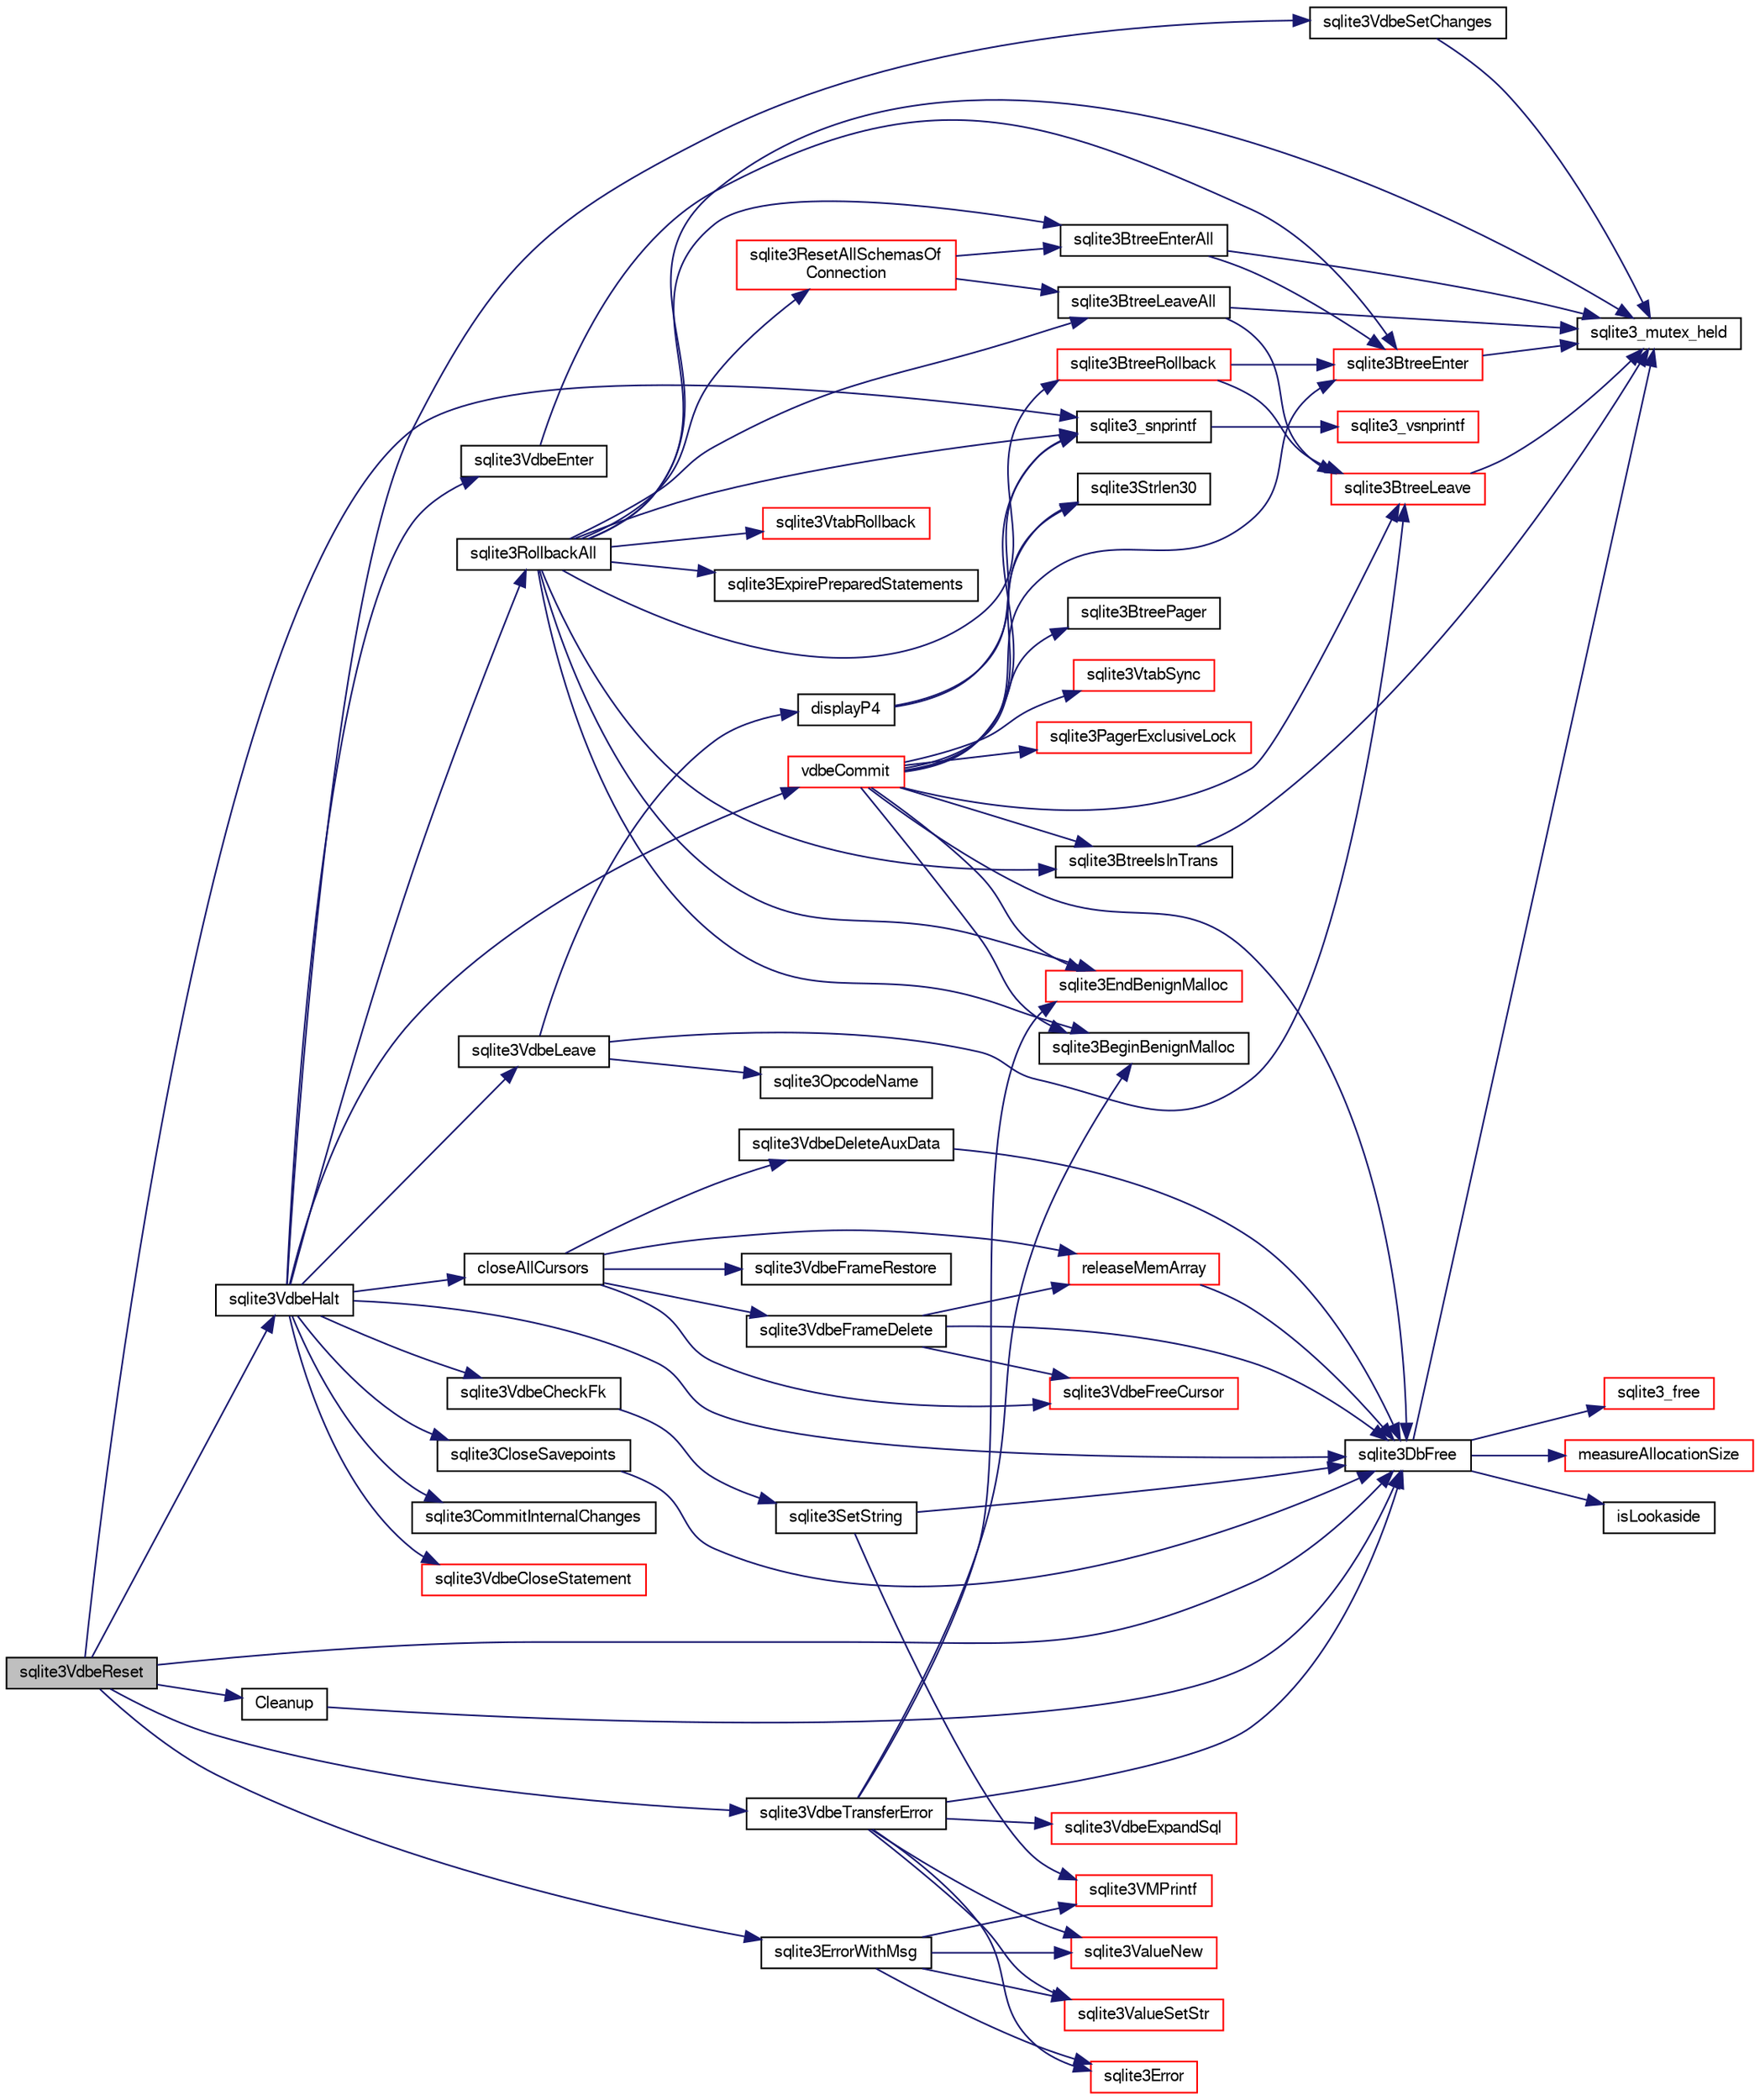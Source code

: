 digraph "sqlite3VdbeReset"
{
  edge [fontname="FreeSans",fontsize="10",labelfontname="FreeSans",labelfontsize="10"];
  node [fontname="FreeSans",fontsize="10",shape=record];
  rankdir="LR";
  Node786706 [label="sqlite3VdbeReset",height=0.2,width=0.4,color="black", fillcolor="grey75", style="filled", fontcolor="black"];
  Node786706 -> Node786707 [color="midnightblue",fontsize="10",style="solid",fontname="FreeSans"];
  Node786707 [label="sqlite3VdbeHalt",height=0.2,width=0.4,color="black", fillcolor="white", style="filled",URL="$sqlite3_8c.html#a8d1d99703d999190fbc35ecc981cb709"];
  Node786707 -> Node786708 [color="midnightblue",fontsize="10",style="solid",fontname="FreeSans"];
  Node786708 [label="closeAllCursors",height=0.2,width=0.4,color="black", fillcolor="white", style="filled",URL="$sqlite3_8c.html#af1ac189735864dd6989a8c5af4557547"];
  Node786708 -> Node786709 [color="midnightblue",fontsize="10",style="solid",fontname="FreeSans"];
  Node786709 [label="sqlite3VdbeFrameRestore",height=0.2,width=0.4,color="black", fillcolor="white", style="filled",URL="$sqlite3_8c.html#ad04b53536edf1bd8265ff3ebff3b1be5"];
  Node786708 -> Node786710 [color="midnightblue",fontsize="10",style="solid",fontname="FreeSans"];
  Node786710 [label="sqlite3VdbeFreeCursor",height=0.2,width=0.4,color="red", fillcolor="white", style="filled",URL="$sqlite3_8c.html#a0f9084083e1d0639708934630f33d6ef"];
  Node786708 -> Node787200 [color="midnightblue",fontsize="10",style="solid",fontname="FreeSans"];
  Node787200 [label="releaseMemArray",height=0.2,width=0.4,color="red", fillcolor="white", style="filled",URL="$sqlite3_8c.html#a321ef1ead88ab0c4c636971ae5cc9778"];
  Node787200 -> Node786735 [color="midnightblue",fontsize="10",style="solid",fontname="FreeSans"];
  Node786735 [label="sqlite3DbFree",height=0.2,width=0.4,color="black", fillcolor="white", style="filled",URL="$sqlite3_8c.html#ac70ab821a6607b4a1b909582dc37a069"];
  Node786735 -> Node786721 [color="midnightblue",fontsize="10",style="solid",fontname="FreeSans"];
  Node786721 [label="sqlite3_mutex_held",height=0.2,width=0.4,color="black", fillcolor="white", style="filled",URL="$sqlite3_8c.html#acf77da68932b6bc163c5e68547ecc3e7"];
  Node786735 -> Node786736 [color="midnightblue",fontsize="10",style="solid",fontname="FreeSans"];
  Node786736 [label="measureAllocationSize",height=0.2,width=0.4,color="red", fillcolor="white", style="filled",URL="$sqlite3_8c.html#a45731e644a22fdb756e2b6337224217a"];
  Node786735 -> Node786738 [color="midnightblue",fontsize="10",style="solid",fontname="FreeSans"];
  Node786738 [label="isLookaside",height=0.2,width=0.4,color="black", fillcolor="white", style="filled",URL="$sqlite3_8c.html#a770fa05ff9717b75e16f4d968a77b897"];
  Node786735 -> Node786716 [color="midnightblue",fontsize="10",style="solid",fontname="FreeSans"];
  Node786716 [label="sqlite3_free",height=0.2,width=0.4,color="red", fillcolor="white", style="filled",URL="$sqlite3_8c.html#a6552349e36a8a691af5487999ab09519"];
  Node786708 -> Node787201 [color="midnightblue",fontsize="10",style="solid",fontname="FreeSans"];
  Node787201 [label="sqlite3VdbeFrameDelete",height=0.2,width=0.4,color="black", fillcolor="white", style="filled",URL="$sqlite3_8c.html#adb3773fdfb1685857e28891f76365900"];
  Node787201 -> Node786710 [color="midnightblue",fontsize="10",style="solid",fontname="FreeSans"];
  Node787201 -> Node787200 [color="midnightblue",fontsize="10",style="solid",fontname="FreeSans"];
  Node787201 -> Node786735 [color="midnightblue",fontsize="10",style="solid",fontname="FreeSans"];
  Node786708 -> Node787202 [color="midnightblue",fontsize="10",style="solid",fontname="FreeSans"];
  Node787202 [label="sqlite3VdbeDeleteAuxData",height=0.2,width=0.4,color="black", fillcolor="white", style="filled",URL="$sqlite3_8c.html#ae1d81e055629bfc3fc26f22f51cd5941"];
  Node787202 -> Node786735 [color="midnightblue",fontsize="10",style="solid",fontname="FreeSans"];
  Node786707 -> Node787203 [color="midnightblue",fontsize="10",style="solid",fontname="FreeSans"];
  Node787203 [label="sqlite3VdbeEnter",height=0.2,width=0.4,color="black", fillcolor="white", style="filled",URL="$sqlite3_8c.html#a9e2be2ea94b096630913241be7a7c99f"];
  Node787203 -> Node787010 [color="midnightblue",fontsize="10",style="solid",fontname="FreeSans"];
  Node787010 [label="sqlite3BtreeEnter",height=0.2,width=0.4,color="red", fillcolor="white", style="filled",URL="$sqlite3_8c.html#afa05d700ca373993fe6b0525b867feff"];
  Node787010 -> Node786721 [color="midnightblue",fontsize="10",style="solid",fontname="FreeSans"];
  Node786707 -> Node787204 [color="midnightblue",fontsize="10",style="solid",fontname="FreeSans"];
  Node787204 [label="sqlite3RollbackAll",height=0.2,width=0.4,color="black", fillcolor="white", style="filled",URL="$sqlite3_8c.html#ad902dd388d73208539f557962e3fe6bb"];
  Node787204 -> Node786721 [color="midnightblue",fontsize="10",style="solid",fontname="FreeSans"];
  Node787204 -> Node786839 [color="midnightblue",fontsize="10",style="solid",fontname="FreeSans"];
  Node786839 [label="sqlite3BeginBenignMalloc",height=0.2,width=0.4,color="black", fillcolor="white", style="filled",URL="$sqlite3_8c.html#a3344c0e2b1b6df701a1cb326602fac14"];
  Node787204 -> Node787205 [color="midnightblue",fontsize="10",style="solid",fontname="FreeSans"];
  Node787205 [label="sqlite3BtreeEnterAll",height=0.2,width=0.4,color="black", fillcolor="white", style="filled",URL="$sqlite3_8c.html#a7e8c5e623a61d322d3622c3e6202d735"];
  Node787205 -> Node786721 [color="midnightblue",fontsize="10",style="solid",fontname="FreeSans"];
  Node787205 -> Node787010 [color="midnightblue",fontsize="10",style="solid",fontname="FreeSans"];
  Node787204 -> Node787206 [color="midnightblue",fontsize="10",style="solid",fontname="FreeSans"];
  Node787206 [label="sqlite3BtreeIsInTrans",height=0.2,width=0.4,color="black", fillcolor="white", style="filled",URL="$sqlite3_8c.html#af38624e008e0a0e872a21934b7c75a42"];
  Node787206 -> Node786721 [color="midnightblue",fontsize="10",style="solid",fontname="FreeSans"];
  Node787204 -> Node787147 [color="midnightblue",fontsize="10",style="solid",fontname="FreeSans"];
  Node787147 [label="sqlite3BtreeRollback",height=0.2,width=0.4,color="red", fillcolor="white", style="filled",URL="$sqlite3_8c.html#a317473acdafdd688385c8954f09de186"];
  Node787147 -> Node787010 [color="midnightblue",fontsize="10",style="solid",fontname="FreeSans"];
  Node787147 -> Node787074 [color="midnightblue",fontsize="10",style="solid",fontname="FreeSans"];
  Node787074 [label="sqlite3BtreeLeave",height=0.2,width=0.4,color="red", fillcolor="white", style="filled",URL="$sqlite3_8c.html#a460e4f89d1aeef4b4d334cfe8165da89"];
  Node787074 -> Node786721 [color="midnightblue",fontsize="10",style="solid",fontname="FreeSans"];
  Node787204 -> Node787207 [color="midnightblue",fontsize="10",style="solid",fontname="FreeSans"];
  Node787207 [label="sqlite3VtabRollback",height=0.2,width=0.4,color="red", fillcolor="white", style="filled",URL="$sqlite3_8c.html#a8584200fbaad7da0253df51fb453c5dc"];
  Node787204 -> Node786840 [color="midnightblue",fontsize="10",style="solid",fontname="FreeSans"];
  Node786840 [label="sqlite3EndBenignMalloc",height=0.2,width=0.4,color="red", fillcolor="white", style="filled",URL="$sqlite3_8c.html#a4582127cc64d483dc66c7acf9d8d8fbb"];
  Node787204 -> Node787210 [color="midnightblue",fontsize="10",style="solid",fontname="FreeSans"];
  Node787210 [label="sqlite3ExpirePreparedStatements",height=0.2,width=0.4,color="black", fillcolor="white", style="filled",URL="$sqlite3_8c.html#af8baf566e769881b3d0bbdb0d2b4cdfe"];
  Node787204 -> Node787211 [color="midnightblue",fontsize="10",style="solid",fontname="FreeSans"];
  Node787211 [label="sqlite3ResetAllSchemasOf\lConnection",height=0.2,width=0.4,color="red", fillcolor="white", style="filled",URL="$sqlite3_8c.html#a2fc0d7e9d7e688a2a81ea4775dd12e33"];
  Node787211 -> Node787205 [color="midnightblue",fontsize="10",style="solid",fontname="FreeSans"];
  Node787211 -> Node787358 [color="midnightblue",fontsize="10",style="solid",fontname="FreeSans"];
  Node787358 [label="sqlite3BtreeLeaveAll",height=0.2,width=0.4,color="black", fillcolor="white", style="filled",URL="$sqlite3_8c.html#a282e5f429eee8e0aebc7d18068ebccd2"];
  Node787358 -> Node786721 [color="midnightblue",fontsize="10",style="solid",fontname="FreeSans"];
  Node787358 -> Node787074 [color="midnightblue",fontsize="10",style="solid",fontname="FreeSans"];
  Node787204 -> Node787358 [color="midnightblue",fontsize="10",style="solid",fontname="FreeSans"];
  Node787204 -> Node786813 [color="midnightblue",fontsize="10",style="solid",fontname="FreeSans"];
  Node786813 [label="sqlite3_snprintf",height=0.2,width=0.4,color="black", fillcolor="white", style="filled",URL="$sqlite3_8c.html#aa2695a752e971577f5784122f2013c40"];
  Node786813 -> Node786814 [color="midnightblue",fontsize="10",style="solid",fontname="FreeSans"];
  Node786814 [label="sqlite3_vsnprintf",height=0.2,width=0.4,color="red", fillcolor="white", style="filled",URL="$sqlite3_8c.html#a0862c03aea71d62847e452aa655add42"];
  Node786707 -> Node787354 [color="midnightblue",fontsize="10",style="solid",fontname="FreeSans"];
  Node787354 [label="sqlite3CloseSavepoints",height=0.2,width=0.4,color="black", fillcolor="white", style="filled",URL="$sqlite3_8c.html#ab5403c6b2dae2f11e74116b8535cf82b"];
  Node787354 -> Node786735 [color="midnightblue",fontsize="10",style="solid",fontname="FreeSans"];
  Node786707 -> Node787372 [color="midnightblue",fontsize="10",style="solid",fontname="FreeSans"];
  Node787372 [label="sqlite3VdbeCheckFk",height=0.2,width=0.4,color="black", fillcolor="white", style="filled",URL="$sqlite3_8c.html#a7734bae391da8cc517e518fb1eddcac7"];
  Node787372 -> Node787256 [color="midnightblue",fontsize="10",style="solid",fontname="FreeSans"];
  Node787256 [label="sqlite3SetString",height=0.2,width=0.4,color="black", fillcolor="white", style="filled",URL="$sqlite3_8c.html#aad368822484a1ceae010a829e27454ae"];
  Node787256 -> Node786995 [color="midnightblue",fontsize="10",style="solid",fontname="FreeSans"];
  Node786995 [label="sqlite3VMPrintf",height=0.2,width=0.4,color="red", fillcolor="white", style="filled",URL="$sqlite3_8c.html#a05535d0982ef06fbc2ee8195ebbae689"];
  Node787256 -> Node786735 [color="midnightblue",fontsize="10",style="solid",fontname="FreeSans"];
  Node786707 -> Node787631 [color="midnightblue",fontsize="10",style="solid",fontname="FreeSans"];
  Node787631 [label="sqlite3VdbeLeave",height=0.2,width=0.4,color="black", fillcolor="white", style="filled",URL="$sqlite3_8c.html#acb859cd67daac2af35cabdb7b5b706f5"];
  Node787631 -> Node787074 [color="midnightblue",fontsize="10",style="solid",fontname="FreeSans"];
  Node787631 -> Node787366 [color="midnightblue",fontsize="10",style="solid",fontname="FreeSans"];
  Node787366 [label="displayP4",height=0.2,width=0.4,color="black", fillcolor="white", style="filled",URL="$sqlite3_8c.html#a213d2242690998ca991f734ee4d4dce9"];
  Node787366 -> Node786813 [color="midnightblue",fontsize="10",style="solid",fontname="FreeSans"];
  Node787366 -> Node786791 [color="midnightblue",fontsize="10",style="solid",fontname="FreeSans"];
  Node786791 [label="sqlite3Strlen30",height=0.2,width=0.4,color="black", fillcolor="white", style="filled",URL="$sqlite3_8c.html#a3dcd80ba41f1a308193dee74857b62a7"];
  Node787631 -> Node787365 [color="midnightblue",fontsize="10",style="solid",fontname="FreeSans"];
  Node787365 [label="sqlite3OpcodeName",height=0.2,width=0.4,color="black", fillcolor="white", style="filled",URL="$sqlite3_8c.html#a19b314c1960c7fb6ef2038ed53a87aae"];
  Node786707 -> Node787649 [color="midnightblue",fontsize="10",style="solid",fontname="FreeSans"];
  Node787649 [label="vdbeCommit",height=0.2,width=0.4,color="red", fillcolor="white", style="filled",URL="$sqlite3_8c.html#a5d7f1e0625451b987728f600cfe1b92d"];
  Node787649 -> Node787650 [color="midnightblue",fontsize="10",style="solid",fontname="FreeSans"];
  Node787650 [label="sqlite3VtabSync",height=0.2,width=0.4,color="red", fillcolor="white", style="filled",URL="$sqlite3_8c.html#ad72daa461e657b759bfb8747cb5b6d3e"];
  Node787649 -> Node787206 [color="midnightblue",fontsize="10",style="solid",fontname="FreeSans"];
  Node787649 -> Node787010 [color="midnightblue",fontsize="10",style="solid",fontname="FreeSans"];
  Node787649 -> Node787339 [color="midnightblue",fontsize="10",style="solid",fontname="FreeSans"];
  Node787339 [label="sqlite3PagerExclusiveLock",height=0.2,width=0.4,color="red", fillcolor="white", style="filled",URL="$sqlite3_8c.html#a8fe341ad82f247586f5a357fdbdb2a11"];
  Node787649 -> Node787071 [color="midnightblue",fontsize="10",style="solid",fontname="FreeSans"];
  Node787071 [label="sqlite3BtreePager",height=0.2,width=0.4,color="black", fillcolor="white", style="filled",URL="$sqlite3_8c.html#aa0b1925984c0d8606d760b8fa27a4d7c"];
  Node787649 -> Node787074 [color="midnightblue",fontsize="10",style="solid",fontname="FreeSans"];
  Node787649 -> Node786791 [color="midnightblue",fontsize="10",style="solid",fontname="FreeSans"];
  Node787649 -> Node786813 [color="midnightblue",fontsize="10",style="solid",fontname="FreeSans"];
  Node787649 -> Node786735 [color="midnightblue",fontsize="10",style="solid",fontname="FreeSans"];
  Node787649 -> Node786839 [color="midnightblue",fontsize="10",style="solid",fontname="FreeSans"];
  Node787649 -> Node786840 [color="midnightblue",fontsize="10",style="solid",fontname="FreeSans"];
  Node786707 -> Node787658 [color="midnightblue",fontsize="10",style="solid",fontname="FreeSans"];
  Node787658 [label="sqlite3CommitInternalChanges",height=0.2,width=0.4,color="black", fillcolor="white", style="filled",URL="$sqlite3_8c.html#a1c26fb995a23591a1f6592d008e3e237"];
  Node786707 -> Node787373 [color="midnightblue",fontsize="10",style="solid",fontname="FreeSans"];
  Node787373 [label="sqlite3VdbeCloseStatement",height=0.2,width=0.4,color="red", fillcolor="white", style="filled",URL="$sqlite3_8c.html#a4c26892e24ee00a0b5ba3bdeaf2d36fa"];
  Node786707 -> Node786735 [color="midnightblue",fontsize="10",style="solid",fontname="FreeSans"];
  Node786707 -> Node787369 [color="midnightblue",fontsize="10",style="solid",fontname="FreeSans"];
  Node787369 [label="sqlite3VdbeSetChanges",height=0.2,width=0.4,color="black", fillcolor="white", style="filled",URL="$sqlite3_8c.html#aed080bc0208a1ea602e625d9381f25c0"];
  Node787369 -> Node786721 [color="midnightblue",fontsize="10",style="solid",fontname="FreeSans"];
  Node786706 -> Node787635 [color="midnightblue",fontsize="10",style="solid",fontname="FreeSans"];
  Node787635 [label="sqlite3VdbeTransferError",height=0.2,width=0.4,color="black", fillcolor="white", style="filled",URL="$sqlite3_8c.html#aaf4a567b51602bb6d7bb150e6c72de69"];
  Node787635 -> Node786839 [color="midnightblue",fontsize="10",style="solid",fontname="FreeSans"];
  Node787635 -> Node787244 [color="midnightblue",fontsize="10",style="solid",fontname="FreeSans"];
  Node787244 [label="sqlite3ValueNew",height=0.2,width=0.4,color="red", fillcolor="white", style="filled",URL="$sqlite3_8c.html#ad40a378778daff2d574bec905e35828b"];
  Node787635 -> Node787245 [color="midnightblue",fontsize="10",style="solid",fontname="FreeSans"];
  Node787245 [label="sqlite3ValueSetStr",height=0.2,width=0.4,color="red", fillcolor="white", style="filled",URL="$sqlite3_8c.html#a1fd40749f47941ee97ff6d798e2bc67e"];
  Node787635 -> Node786840 [color="midnightblue",fontsize="10",style="solid",fontname="FreeSans"];
  Node787635 -> Node786948 [color="midnightblue",fontsize="10",style="solid",fontname="FreeSans"];
  Node786948 [label="sqlite3Error",height=0.2,width=0.4,color="red", fillcolor="white", style="filled",URL="$sqlite3_8c.html#a4ba5e8be78db50d5538dcaa45bcf74d3"];
  Node787635 -> Node787626 [color="midnightblue",fontsize="10",style="solid",fontname="FreeSans"];
  Node787626 [label="sqlite3VdbeExpandSql",height=0.2,width=0.4,color="red", fillcolor="white", style="filled",URL="$sqlite3_8c.html#a5a497837d5d69b92e7bca23673589c69"];
  Node787635 -> Node786735 [color="midnightblue",fontsize="10",style="solid",fontname="FreeSans"];
  Node786706 -> Node786735 [color="midnightblue",fontsize="10",style="solid",fontname="FreeSans"];
  Node786706 -> Node787243 [color="midnightblue",fontsize="10",style="solid",fontname="FreeSans"];
  Node787243 [label="sqlite3ErrorWithMsg",height=0.2,width=0.4,color="black", fillcolor="white", style="filled",URL="$sqlite3_8c.html#a11feb4cd8e77d59df266587cfe1b2641"];
  Node787243 -> Node786948 [color="midnightblue",fontsize="10",style="solid",fontname="FreeSans"];
  Node787243 -> Node787244 [color="midnightblue",fontsize="10",style="solid",fontname="FreeSans"];
  Node787243 -> Node786995 [color="midnightblue",fontsize="10",style="solid",fontname="FreeSans"];
  Node787243 -> Node787245 [color="midnightblue",fontsize="10",style="solid",fontname="FreeSans"];
  Node786706 -> Node787659 [color="midnightblue",fontsize="10",style="solid",fontname="FreeSans"];
  Node787659 [label="Cleanup",height=0.2,width=0.4,color="black", fillcolor="white", style="filled",URL="$sqlite3_8c.html#ae3e0dbf7ac3255e91d16cd24fd2c2b1d"];
  Node787659 -> Node786735 [color="midnightblue",fontsize="10",style="solid",fontname="FreeSans"];
  Node786706 -> Node786813 [color="midnightblue",fontsize="10",style="solid",fontname="FreeSans"];
}
